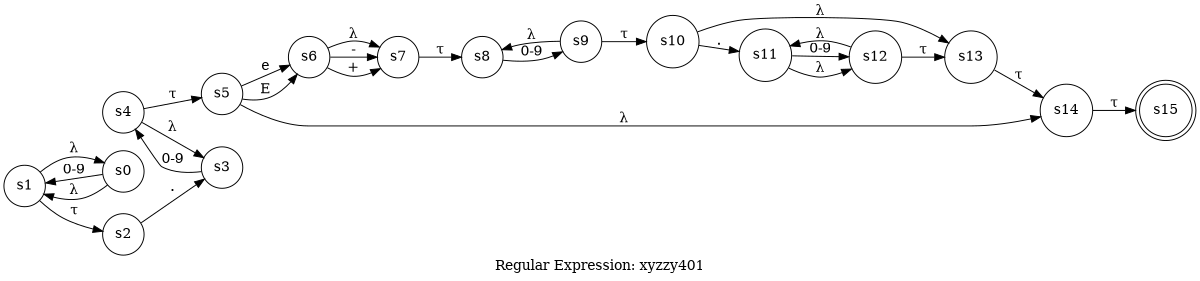digraph finite_state_machine {
	label="Regular Expression: xyzzy401";
	rankdir=LR;
	size="8,5"
	node [shape = doublecircle]; s15;
	node [shape = circle];
	s0 -> s1 [ label = "0-9" ];
	s0 -> s1 [ label = "λ" ];
	s1 -> s0 [ label = "λ" ];
	s1 -> s2 [ label = "τ" ];
	s2 -> s3 [ label = "." ];
	s3 -> s4 [ label = "0-9" ];
	s4 -> s3 [ label = "λ" ];
	s4 -> s5 [ label = "τ" ];
	s5 -> s6 [ label = "e" ];
	s5 -> s6 [ label = "E" ];
	s5 -> s14 [ label = "λ" ];
	s6 -> s7 [ label = "-" ];
	s6 -> s7 [ label = "+" ];
	s6 -> s7 [ label = "λ" ];
	s7 -> s8 [ label = "τ" ];
	s8 -> s9 [ label = "0-9" ];
	s9 -> s8 [ label = "λ" ];
	s9 -> s10 [ label = "τ" ];
	s10 -> s11 [ label = "." ];
	s10 -> s13 [ label = "λ" ];
	s11 -> s12 [ label = "0-9" ];
	s11 -> s12 [ label = "λ" ];
	s12 -> s11 [ label = "λ" ];
	s12 -> s13 [ label = "τ" ];
	s13 -> s14 [ label = "τ" ];
	s14 -> s15 [ label = "τ" ];
}
